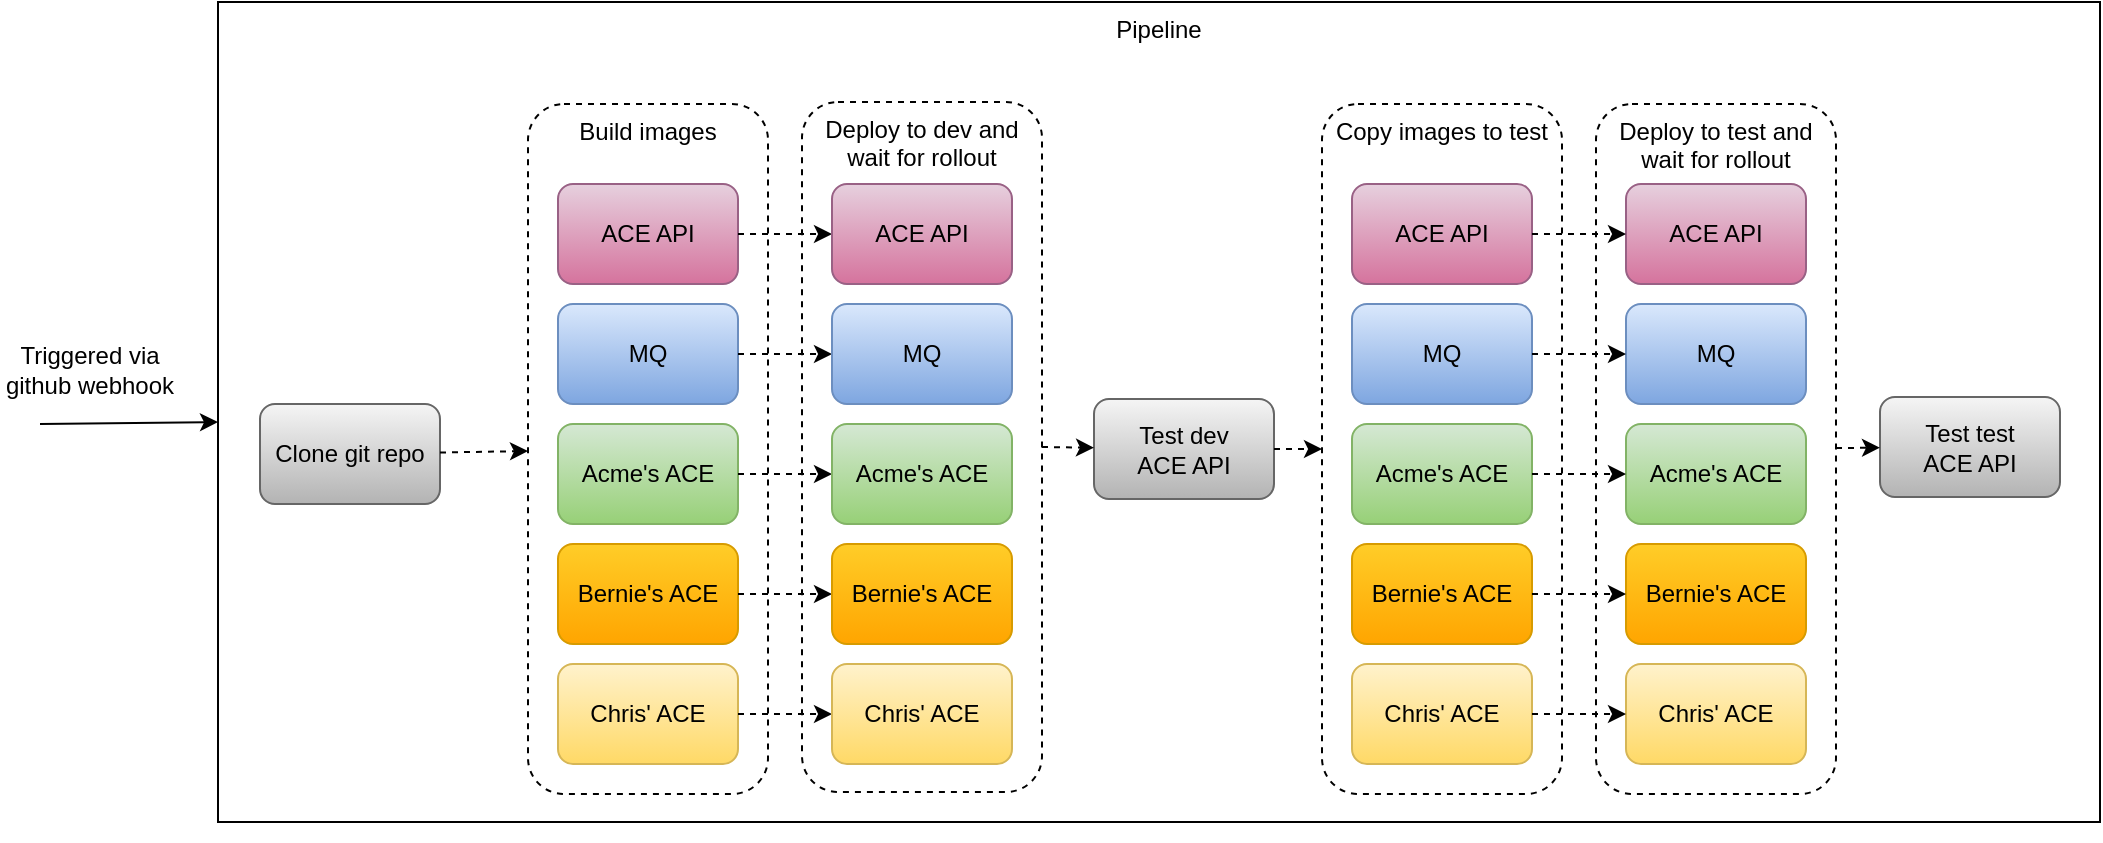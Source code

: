 <mxfile version="13.6.2" type="device"><diagram id="fbC2ZqEVtfIwZp8ysonA" name="Page-1"><mxGraphModel dx="1106" dy="1949" grid="1" gridSize="10" guides="1" tooltips="1" connect="1" arrows="1" fold="1" page="1" pageScale="1" pageWidth="827" pageHeight="1169" math="0" shadow="0"><root><mxCell id="0"/><mxCell id="1" parent="0"/><mxCell id="wHhios66HtJcoZ04QwGQ-25" value="Pipeline" style="rounded=0;whiteSpace=wrap;html=1;verticalAlign=top;" parent="1" vertex="1"><mxGeometry x="109" y="-1160" width="941" height="410" as="geometry"/></mxCell><mxCell id="wHhios66HtJcoZ04QwGQ-2" value="Deploy to dev and wait for rollout" style="rounded=1;whiteSpace=wrap;html=1;verticalAlign=top;dashed=1;" parent="1" vertex="1"><mxGeometry x="401" y="-1110" width="120" height="345" as="geometry"/></mxCell><mxCell id="wHhios66HtJcoZ04QwGQ-24" value="" style="endArrow=classic;html=1;" parent="1" target="wHhios66HtJcoZ04QwGQ-25" edge="1"><mxGeometry width="50" height="50" relative="1" as="geometry"><mxPoint x="20" y="-949" as="sourcePoint"/><mxPoint x="190" y="-1274" as="targetPoint"/></mxGeometry></mxCell><mxCell id="wHhios66HtJcoZ04QwGQ-27" value="Triggered via github webhook" style="text;html=1;strokeColor=none;fillColor=none;align=center;verticalAlign=middle;whiteSpace=wrap;rounded=0;" parent="1" vertex="1"><mxGeometry y="-986.5" width="90" height="20" as="geometry"/></mxCell><mxCell id="wHhios66HtJcoZ04QwGQ-1" value="Build images" style="rounded=1;whiteSpace=wrap;html=1;horizontal=1;verticalAlign=top;dashed=1;" parent="1" vertex="1"><mxGeometry x="264" y="-1109" width="120" height="345" as="geometry"/></mxCell><mxCell id="wHhios66HtJcoZ04QwGQ-6" value="ACE API" style="rounded=1;whiteSpace=wrap;html=1;fillColor=#e6d0de;strokeColor=#996185;gradientColor=#d5739d;" parent="1" vertex="1"><mxGeometry x="279" y="-1069" width="90" height="50" as="geometry"/></mxCell><mxCell id="wHhios66HtJcoZ04QwGQ-7" value="MQ" style="rounded=1;whiteSpace=wrap;html=1;fillColor=#dae8fc;strokeColor=#6c8ebf;gradientColor=#7ea6e0;" parent="1" vertex="1"><mxGeometry x="279" y="-1009" width="90" height="50" as="geometry"/></mxCell><mxCell id="wHhios66HtJcoZ04QwGQ-10" value="Acme's ACE" style="rounded=1;whiteSpace=wrap;html=1;fillColor=#d5e8d4;strokeColor=#82b366;gradientColor=#97d077;" parent="1" vertex="1"><mxGeometry x="279" y="-949" width="90" height="50" as="geometry"/></mxCell><mxCell id="wHhios66HtJcoZ04QwGQ-11" value="Bernie's ACE" style="rounded=1;whiteSpace=wrap;html=1;fillColor=#ffcd28;strokeColor=#d79b00;gradientColor=#ffa500;" parent="1" vertex="1"><mxGeometry x="279" y="-889" width="90" height="50" as="geometry"/></mxCell><mxCell id="wHhios66HtJcoZ04QwGQ-12" value="Chris' ACE" style="rounded=1;whiteSpace=wrap;html=1;fillColor=#fff2cc;strokeColor=#d6b656;gradientColor=#ffd966;" parent="1" vertex="1"><mxGeometry x="279" y="-829" width="90" height="50" as="geometry"/></mxCell><mxCell id="wHhios66HtJcoZ04QwGQ-26" style="edgeStyle=orthogonalEdgeStyle;rounded=0;orthogonalLoop=1;jettySize=auto;html=1;exitX=0.5;exitY=1;exitDx=0;exitDy=0;" parent="1" edge="1"><mxGeometry relative="1" as="geometry"><mxPoint x="522.5" y="-749" as="sourcePoint"/><mxPoint x="522.5" y="-749" as="targetPoint"/></mxGeometry></mxCell><mxCell id="IDKiGAd4Ef--Y5HXpbBF-1" value="" style="endArrow=classic;html=1;dashed=1;" parent="1" source="wHhios66HtJcoZ04QwGQ-7" target="wHhios66HtJcoZ04QwGQ-14" edge="1"><mxGeometry width="50" height="50" relative="1" as="geometry"><mxPoint x="420" y="-929" as="sourcePoint"/><mxPoint x="470" y="-979" as="targetPoint"/></mxGeometry></mxCell><mxCell id="IDKiGAd4Ef--Y5HXpbBF-2" value="" style="endArrow=classic;html=1;dashed=1;" parent="1" source="wHhios66HtJcoZ04QwGQ-10" target="wHhios66HtJcoZ04QwGQ-15" edge="1"><mxGeometry width="50" height="50" relative="1" as="geometry"><mxPoint x="430" y="-919" as="sourcePoint"/><mxPoint x="480" y="-969" as="targetPoint"/></mxGeometry></mxCell><mxCell id="IDKiGAd4Ef--Y5HXpbBF-3" value="" style="endArrow=classic;html=1;dashed=1;" parent="1" source="wHhios66HtJcoZ04QwGQ-11" target="wHhios66HtJcoZ04QwGQ-16" edge="1"><mxGeometry width="50" height="50" relative="1" as="geometry"><mxPoint x="440" y="-909" as="sourcePoint"/><mxPoint x="490" y="-959" as="targetPoint"/></mxGeometry></mxCell><mxCell id="IDKiGAd4Ef--Y5HXpbBF-4" value="" style="endArrow=classic;html=1;dashed=1;" parent="1" source="wHhios66HtJcoZ04QwGQ-12" target="wHhios66HtJcoZ04QwGQ-17" edge="1"><mxGeometry width="50" height="50" relative="1" as="geometry"><mxPoint x="450" y="-899" as="sourcePoint"/><mxPoint x="500" y="-949" as="targetPoint"/></mxGeometry></mxCell><mxCell id="IDKiGAd4Ef--Y5HXpbBF-5" value="" style="endArrow=classic;html=1;dashed=1;" parent="1" source="wHhios66HtJcoZ04QwGQ-6" target="wHhios66HtJcoZ04QwGQ-13" edge="1"><mxGeometry width="50" height="50" relative="1" as="geometry"><mxPoint x="460" y="-889" as="sourcePoint"/><mxPoint x="510" y="-939" as="targetPoint"/></mxGeometry></mxCell><mxCell id="H2EE0aF_E2tM6S5KojOr-15" value="Test dev&lt;br&gt;ACE API" style="rounded=1;whiteSpace=wrap;html=1;fillColor=#f5f5f5;strokeColor=#666666;gradientColor=#b3b3b3;" parent="1" vertex="1"><mxGeometry x="547" y="-961.5" width="90" height="50" as="geometry"/></mxCell><mxCell id="H2EE0aF_E2tM6S5KojOr-17" value="" style="group;dashed=1;strokeColor=none;" parent="1" vertex="1" connectable="0"><mxGeometry x="798" y="-1109" width="120" height="345" as="geometry"/></mxCell><mxCell id="H2EE0aF_E2tM6S5KojOr-18" value="Deploy to test and wait for rollout" style="rounded=1;whiteSpace=wrap;html=1;verticalAlign=top;dashed=1;" parent="H2EE0aF_E2tM6S5KojOr-17" vertex="1"><mxGeometry width="120" height="345" as="geometry"/></mxCell><mxCell id="H2EE0aF_E2tM6S5KojOr-19" value="ACE API" style="rounded=1;whiteSpace=wrap;html=1;fillColor=#e6d0de;strokeColor=#996185;gradientColor=#d5739d;" parent="H2EE0aF_E2tM6S5KojOr-17" vertex="1"><mxGeometry x="15" y="40" width="90" height="50" as="geometry"/></mxCell><mxCell id="H2EE0aF_E2tM6S5KojOr-20" value="MQ" style="rounded=1;whiteSpace=wrap;html=1;fillColor=#dae8fc;strokeColor=#6c8ebf;gradientColor=#7ea6e0;" parent="H2EE0aF_E2tM6S5KojOr-17" vertex="1"><mxGeometry x="15" y="100" width="90" height="50" as="geometry"/></mxCell><mxCell id="H2EE0aF_E2tM6S5KojOr-21" value="Acme's ACE" style="rounded=1;whiteSpace=wrap;html=1;fillColor=#d5e8d4;strokeColor=#82b366;gradientColor=#97d077;" parent="H2EE0aF_E2tM6S5KojOr-17" vertex="1"><mxGeometry x="15" y="160" width="90" height="50" as="geometry"/></mxCell><mxCell id="H2EE0aF_E2tM6S5KojOr-22" value="Bernie's ACE" style="rounded=1;whiteSpace=wrap;html=1;fillColor=#ffcd28;strokeColor=#d79b00;gradientColor=#ffa500;" parent="H2EE0aF_E2tM6S5KojOr-17" vertex="1"><mxGeometry x="15" y="220" width="90" height="50" as="geometry"/></mxCell><mxCell id="H2EE0aF_E2tM6S5KojOr-23" value="Chris' ACE" style="rounded=1;whiteSpace=wrap;html=1;fillColor=#fff2cc;strokeColor=#d6b656;gradientColor=#ffd966;" parent="H2EE0aF_E2tM6S5KojOr-17" vertex="1"><mxGeometry x="15" y="280" width="90" height="50" as="geometry"/></mxCell><mxCell id="H2EE0aF_E2tM6S5KojOr-24" value="Copy images to test" style="rounded=1;whiteSpace=wrap;html=1;horizontal=1;verticalAlign=top;dashed=1;" parent="1" vertex="1"><mxGeometry x="661" y="-1109" width="120" height="345" as="geometry"/></mxCell><mxCell id="H2EE0aF_E2tM6S5KojOr-25" value="ACE API" style="rounded=1;whiteSpace=wrap;html=1;fillColor=#e6d0de;strokeColor=#996185;gradientColor=#d5739d;" parent="1" vertex="1"><mxGeometry x="676" y="-1069" width="90" height="50" as="geometry"/></mxCell><mxCell id="H2EE0aF_E2tM6S5KojOr-26" value="MQ" style="rounded=1;whiteSpace=wrap;html=1;fillColor=#dae8fc;strokeColor=#6c8ebf;gradientColor=#7ea6e0;" parent="1" vertex="1"><mxGeometry x="676" y="-1009" width="90" height="50" as="geometry"/></mxCell><mxCell id="H2EE0aF_E2tM6S5KojOr-27" value="Acme's ACE" style="rounded=1;whiteSpace=wrap;html=1;fillColor=#d5e8d4;strokeColor=#82b366;gradientColor=#97d077;" parent="1" vertex="1"><mxGeometry x="676" y="-949" width="90" height="50" as="geometry"/></mxCell><mxCell id="H2EE0aF_E2tM6S5KojOr-28" value="Bernie's ACE" style="rounded=1;whiteSpace=wrap;html=1;fillColor=#ffcd28;strokeColor=#d79b00;gradientColor=#ffa500;" parent="1" vertex="1"><mxGeometry x="676" y="-889" width="90" height="50" as="geometry"/></mxCell><mxCell id="H2EE0aF_E2tM6S5KojOr-29" value="Chris' ACE" style="rounded=1;whiteSpace=wrap;html=1;fillColor=#fff2cc;strokeColor=#d6b656;gradientColor=#ffd966;" parent="1" vertex="1"><mxGeometry x="676" y="-829" width="90" height="50" as="geometry"/></mxCell><mxCell id="H2EE0aF_E2tM6S5KojOr-30" value="" style="endArrow=classic;html=1;dashed=1;" parent="1" source="H2EE0aF_E2tM6S5KojOr-26" target="H2EE0aF_E2tM6S5KojOr-20" edge="1"><mxGeometry width="50" height="50" relative="1" as="geometry"><mxPoint x="817" y="-929" as="sourcePoint"/><mxPoint x="867" y="-979" as="targetPoint"/></mxGeometry></mxCell><mxCell id="H2EE0aF_E2tM6S5KojOr-31" value="" style="endArrow=classic;html=1;dashed=1;" parent="1" source="H2EE0aF_E2tM6S5KojOr-27" target="H2EE0aF_E2tM6S5KojOr-21" edge="1"><mxGeometry width="50" height="50" relative="1" as="geometry"><mxPoint x="827" y="-919" as="sourcePoint"/><mxPoint x="877" y="-969" as="targetPoint"/></mxGeometry></mxCell><mxCell id="H2EE0aF_E2tM6S5KojOr-32" value="" style="endArrow=classic;html=1;dashed=1;" parent="1" source="H2EE0aF_E2tM6S5KojOr-28" target="H2EE0aF_E2tM6S5KojOr-22" edge="1"><mxGeometry width="50" height="50" relative="1" as="geometry"><mxPoint x="837" y="-909" as="sourcePoint"/><mxPoint x="887" y="-959" as="targetPoint"/></mxGeometry></mxCell><mxCell id="H2EE0aF_E2tM6S5KojOr-33" value="" style="endArrow=classic;html=1;dashed=1;" parent="1" source="H2EE0aF_E2tM6S5KojOr-29" target="H2EE0aF_E2tM6S5KojOr-23" edge="1"><mxGeometry width="50" height="50" relative="1" as="geometry"><mxPoint x="847" y="-899" as="sourcePoint"/><mxPoint x="897" y="-949" as="targetPoint"/></mxGeometry></mxCell><mxCell id="H2EE0aF_E2tM6S5KojOr-34" value="" style="endArrow=classic;html=1;dashed=1;" parent="1" source="H2EE0aF_E2tM6S5KojOr-25" target="H2EE0aF_E2tM6S5KojOr-19" edge="1"><mxGeometry width="50" height="50" relative="1" as="geometry"><mxPoint x="857" y="-889" as="sourcePoint"/><mxPoint x="907" y="-939" as="targetPoint"/></mxGeometry></mxCell><mxCell id="H2EE0aF_E2tM6S5KojOr-41" value="" style="endArrow=classic;html=1;dashed=1;exitX=1;exitY=0.5;exitDx=0;exitDy=0;" parent="1" source="wHhios66HtJcoZ04QwGQ-2" target="H2EE0aF_E2tM6S5KojOr-15" edge="1"><mxGeometry width="50" height="50" relative="1" as="geometry"><mxPoint x="657" y="-936.5" as="sourcePoint"/><mxPoint x="476" y="-984" as="targetPoint"/></mxGeometry></mxCell><mxCell id="H2EE0aF_E2tM6S5KojOr-42" value="" style="endArrow=classic;html=1;dashed=1;" parent="1" source="H2EE0aF_E2tM6S5KojOr-15" target="H2EE0aF_E2tM6S5KojOr-24" edge="1"><mxGeometry width="50" height="50" relative="1" as="geometry"><mxPoint x="597" y="-942" as="sourcePoint"/><mxPoint x="359" y="-974" as="targetPoint"/></mxGeometry></mxCell><mxCell id="OfqOkdMVkpewtOWR1nxJ-1" value="Clone git repo" style="rounded=1;whiteSpace=wrap;html=1;fillColor=#f5f5f5;strokeColor=#666666;gradientColor=#b3b3b3;" parent="1" vertex="1"><mxGeometry x="130" y="-959" width="90" height="50" as="geometry"/></mxCell><mxCell id="OfqOkdMVkpewtOWR1nxJ-2" value="" style="endArrow=classic;html=1;dashed=1;" parent="1" source="OfqOkdMVkpewtOWR1nxJ-1" target="wHhios66HtJcoZ04QwGQ-1" edge="1"><mxGeometry width="50" height="50" relative="1" as="geometry"><mxPoint x="379" y="-974" as="sourcePoint"/><mxPoint x="270" y="-960" as="targetPoint"/></mxGeometry></mxCell><mxCell id="wHhios66HtJcoZ04QwGQ-13" value="ACE API" style="rounded=1;whiteSpace=wrap;html=1;fillColor=#e6d0de;strokeColor=#996185;gradientColor=#d5739d;" parent="1" vertex="1"><mxGeometry x="416" y="-1069" width="90" height="50" as="geometry"/></mxCell><mxCell id="wHhios66HtJcoZ04QwGQ-14" value="MQ" style="rounded=1;whiteSpace=wrap;html=1;fillColor=#dae8fc;strokeColor=#6c8ebf;gradientColor=#7ea6e0;" parent="1" vertex="1"><mxGeometry x="416" y="-1009" width="90" height="50" as="geometry"/></mxCell><mxCell id="wHhios66HtJcoZ04QwGQ-15" value="Acme's ACE" style="rounded=1;whiteSpace=wrap;html=1;fillColor=#d5e8d4;strokeColor=#82b366;gradientColor=#97d077;" parent="1" vertex="1"><mxGeometry x="416" y="-949" width="90" height="50" as="geometry"/></mxCell><mxCell id="wHhios66HtJcoZ04QwGQ-16" value="Bernie's ACE" style="rounded=1;whiteSpace=wrap;html=1;fillColor=#ffcd28;strokeColor=#d79b00;gradientColor=#ffa500;" parent="1" vertex="1"><mxGeometry x="416" y="-889" width="90" height="50" as="geometry"/></mxCell><mxCell id="wHhios66HtJcoZ04QwGQ-17" value="Chris' ACE" style="rounded=1;whiteSpace=wrap;html=1;fillColor=#fff2cc;strokeColor=#d6b656;gradientColor=#ffd966;" parent="1" vertex="1"><mxGeometry x="416" y="-829" width="90" height="50" as="geometry"/></mxCell><mxCell id="iox2j_ZT8bBzCK__mI-m-1" value="Test test&lt;br&gt;ACE API" style="rounded=1;whiteSpace=wrap;html=1;fillColor=#f5f5f5;strokeColor=#666666;gradientColor=#b3b3b3;" vertex="1" parent="1"><mxGeometry x="940" y="-962.5" width="90" height="50" as="geometry"/></mxCell><mxCell id="iox2j_ZT8bBzCK__mI-m-2" value="" style="endArrow=classic;html=1;dashed=1;" edge="1" parent="1" source="H2EE0aF_E2tM6S5KojOr-18" target="iox2j_ZT8bBzCK__mI-m-1"><mxGeometry width="50" height="50" relative="1" as="geometry"><mxPoint x="647" y="-926.5" as="sourcePoint"/><mxPoint x="671" y="-926.5" as="targetPoint"/></mxGeometry></mxCell></root></mxGraphModel></diagram></mxfile>